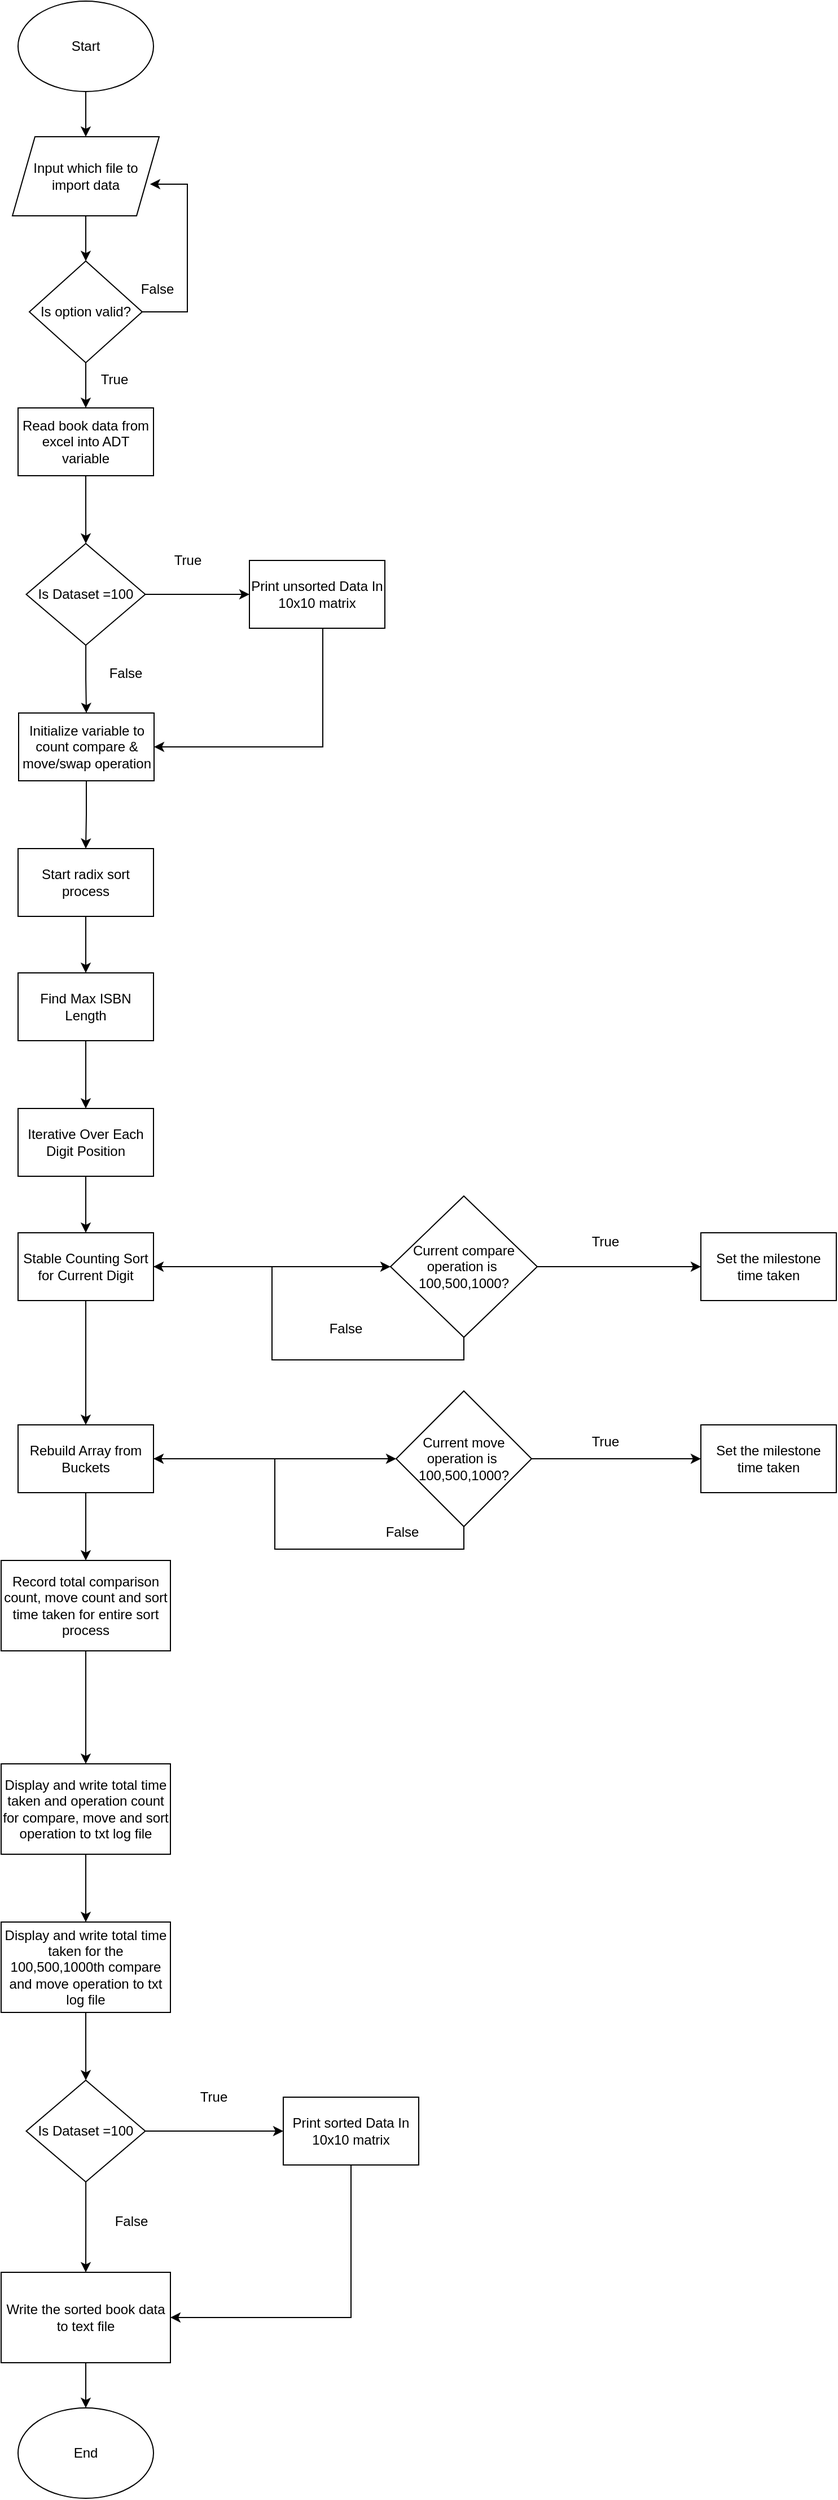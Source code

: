 <mxfile version="25.0.3">
  <diagram name="Page-1" id="iyEF6w-apEn2G2JaHF0v">
    <mxGraphModel dx="1861" dy="534" grid="1" gridSize="10" guides="1" tooltips="1" connect="1" arrows="1" fold="1" page="1" pageScale="1" pageWidth="827" pageHeight="1169" math="0" shadow="0">
      <root>
        <mxCell id="0" />
        <mxCell id="1" parent="0" />
        <mxCell id="oiVrRURtHwTcUtBkJ1Dq-1" value="" style="edgeStyle=orthogonalEdgeStyle;rounded=0;orthogonalLoop=1;jettySize=auto;html=1;" parent="1" source="oiVrRURtHwTcUtBkJ1Dq-2" target="oiVrRURtHwTcUtBkJ1Dq-4" edge="1">
          <mxGeometry relative="1" as="geometry" />
        </mxCell>
        <mxCell id="oiVrRURtHwTcUtBkJ1Dq-2" value="Start" style="ellipse;whiteSpace=wrap;html=1;" parent="1" vertex="1">
          <mxGeometry x="-785" y="460" width="120" height="80" as="geometry" />
        </mxCell>
        <mxCell id="oiVrRURtHwTcUtBkJ1Dq-3" value="" style="edgeStyle=orthogonalEdgeStyle;rounded=0;orthogonalLoop=1;jettySize=auto;html=1;" parent="1" source="oiVrRURtHwTcUtBkJ1Dq-4" target="oiVrRURtHwTcUtBkJ1Dq-6" edge="1">
          <mxGeometry relative="1" as="geometry" />
        </mxCell>
        <mxCell id="oiVrRURtHwTcUtBkJ1Dq-4" value="Input which file to import data" style="shape=parallelogram;perimeter=parallelogramPerimeter;whiteSpace=wrap;html=1;fixedSize=1;" parent="1" vertex="1">
          <mxGeometry x="-790" y="580" width="130" height="70" as="geometry" />
        </mxCell>
        <mxCell id="oiVrRURtHwTcUtBkJ1Dq-5" value="" style="edgeStyle=orthogonalEdgeStyle;rounded=0;orthogonalLoop=1;jettySize=auto;html=1;" parent="1" source="oiVrRURtHwTcUtBkJ1Dq-6" target="oiVrRURtHwTcUtBkJ1Dq-9" edge="1">
          <mxGeometry relative="1" as="geometry" />
        </mxCell>
        <mxCell id="oiVrRURtHwTcUtBkJ1Dq-6" value="Is option valid?" style="rhombus;whiteSpace=wrap;html=1;" parent="1" vertex="1">
          <mxGeometry x="-775" y="690" width="100" height="90" as="geometry" />
        </mxCell>
        <mxCell id="oiVrRURtHwTcUtBkJ1Dq-7" value="" style="endArrow=classic;html=1;rounded=0;exitX=1;exitY=0.5;exitDx=0;exitDy=0;entryX=0.938;entryY=0.6;entryDx=0;entryDy=0;entryPerimeter=0;edgeStyle=orthogonalEdgeStyle;" parent="1" source="oiVrRURtHwTcUtBkJ1Dq-6" target="oiVrRURtHwTcUtBkJ1Dq-4" edge="1">
          <mxGeometry width="50" height="50" relative="1" as="geometry">
            <mxPoint x="-455" y="840" as="sourcePoint" />
            <mxPoint x="-405" y="790" as="targetPoint" />
            <Array as="points">
              <mxPoint x="-635" y="735" />
              <mxPoint x="-635" y="622" />
            </Array>
          </mxGeometry>
        </mxCell>
        <mxCell id="vKuo-pgiyefIPwn80iR7-19" value="" style="edgeStyle=orthogonalEdgeStyle;rounded=0;orthogonalLoop=1;jettySize=auto;html=1;" edge="1" parent="1" source="oiVrRURtHwTcUtBkJ1Dq-9" target="vKuo-pgiyefIPwn80iR7-17">
          <mxGeometry relative="1" as="geometry" />
        </mxCell>
        <mxCell id="oiVrRURtHwTcUtBkJ1Dq-9" value="Read book data from excel into ADT variable" style="rounded=0;whiteSpace=wrap;html=1;" parent="1" vertex="1">
          <mxGeometry x="-785" y="820" width="120" height="60" as="geometry" />
        </mxCell>
        <mxCell id="oiVrRURtHwTcUtBkJ1Dq-10" value="" style="edgeStyle=orthogonalEdgeStyle;rounded=0;orthogonalLoop=1;jettySize=auto;html=1;entryX=0.5;entryY=0;entryDx=0;entryDy=0;" parent="1" source="oiVrRURtHwTcUtBkJ1Dq-11" target="oiVrRURtHwTcUtBkJ1Dq-16" edge="1">
          <mxGeometry relative="1" as="geometry">
            <mxPoint x="-725" y="1270" as="targetPoint" />
          </mxGeometry>
        </mxCell>
        <mxCell id="oiVrRURtHwTcUtBkJ1Dq-11" value="Initialize variable to count compare &amp;amp; move/swap operation" style="rounded=0;whiteSpace=wrap;html=1;" parent="1" vertex="1">
          <mxGeometry x="-784.5" y="1090" width="120" height="60" as="geometry" />
        </mxCell>
        <mxCell id="oiVrRURtHwTcUtBkJ1Dq-15" value="" style="edgeStyle=orthogonalEdgeStyle;rounded=0;orthogonalLoop=1;jettySize=auto;html=1;" parent="1" source="oiVrRURtHwTcUtBkJ1Dq-16" target="oiVrRURtHwTcUtBkJ1Dq-18" edge="1">
          <mxGeometry relative="1" as="geometry" />
        </mxCell>
        <mxCell id="oiVrRURtHwTcUtBkJ1Dq-16" value="Start radix sort process" style="rounded=0;whiteSpace=wrap;html=1;" parent="1" vertex="1">
          <mxGeometry x="-785" y="1210" width="120" height="60" as="geometry" />
        </mxCell>
        <mxCell id="oiVrRURtHwTcUtBkJ1Dq-17" value="" style="edgeStyle=orthogonalEdgeStyle;rounded=0;orthogonalLoop=1;jettySize=auto;html=1;" parent="1" source="oiVrRURtHwTcUtBkJ1Dq-18" target="oiVrRURtHwTcUtBkJ1Dq-20" edge="1">
          <mxGeometry relative="1" as="geometry" />
        </mxCell>
        <mxCell id="oiVrRURtHwTcUtBkJ1Dq-18" value="Find Max ISBN Length" style="rounded=0;whiteSpace=wrap;html=1;" parent="1" vertex="1">
          <mxGeometry x="-785" y="1320" width="120" height="60" as="geometry" />
        </mxCell>
        <mxCell id="oiVrRURtHwTcUtBkJ1Dq-19" value="" style="edgeStyle=orthogonalEdgeStyle;rounded=0;orthogonalLoop=1;jettySize=auto;html=1;" parent="1" source="oiVrRURtHwTcUtBkJ1Dq-20" target="oiVrRURtHwTcUtBkJ1Dq-22" edge="1">
          <mxGeometry relative="1" as="geometry" />
        </mxCell>
        <mxCell id="oiVrRURtHwTcUtBkJ1Dq-20" value="Iterative Over Each Digit Position" style="rounded=0;whiteSpace=wrap;html=1;" parent="1" vertex="1">
          <mxGeometry x="-785" y="1440" width="120" height="60" as="geometry" />
        </mxCell>
        <mxCell id="oiVrRURtHwTcUtBkJ1Dq-21" value="" style="edgeStyle=orthogonalEdgeStyle;rounded=0;orthogonalLoop=1;jettySize=auto;html=1;exitX=0.5;exitY=1;exitDx=0;exitDy=0;" parent="1" source="oiVrRURtHwTcUtBkJ1Dq-22" target="oiVrRURtHwTcUtBkJ1Dq-24" edge="1">
          <mxGeometry relative="1" as="geometry">
            <mxPoint x="-725" y="1670" as="sourcePoint" />
          </mxGeometry>
        </mxCell>
        <mxCell id="vKuo-pgiyefIPwn80iR7-34" value="" style="edgeStyle=orthogonalEdgeStyle;rounded=0;orthogonalLoop=1;jettySize=auto;html=1;" edge="1" parent="1" source="oiVrRURtHwTcUtBkJ1Dq-22" target="oiVrRURtHwTcUtBkJ1Dq-27">
          <mxGeometry relative="1" as="geometry" />
        </mxCell>
        <mxCell id="oiVrRURtHwTcUtBkJ1Dq-22" value="Stable Counting Sort for Current Digit" style="rounded=0;whiteSpace=wrap;html=1;" parent="1" vertex="1">
          <mxGeometry x="-785" y="1550" width="120" height="60" as="geometry" />
        </mxCell>
        <mxCell id="vKuo-pgiyefIPwn80iR7-46" value="" style="edgeStyle=orthogonalEdgeStyle;rounded=0;orthogonalLoop=1;jettySize=auto;html=1;entryX=0;entryY=0.5;entryDx=0;entryDy=0;" edge="1" parent="1" source="oiVrRURtHwTcUtBkJ1Dq-24" target="vKuo-pgiyefIPwn80iR7-6">
          <mxGeometry relative="1" as="geometry" />
        </mxCell>
        <mxCell id="vKuo-pgiyefIPwn80iR7-47" value="" style="edgeStyle=orthogonalEdgeStyle;rounded=0;orthogonalLoop=1;jettySize=auto;html=1;" edge="1" parent="1" source="oiVrRURtHwTcUtBkJ1Dq-24" target="oiVrRURtHwTcUtBkJ1Dq-33">
          <mxGeometry relative="1" as="geometry" />
        </mxCell>
        <mxCell id="oiVrRURtHwTcUtBkJ1Dq-24" value="Rebuild Array from Buckets" style="rounded=0;whiteSpace=wrap;html=1;" parent="1" vertex="1">
          <mxGeometry x="-785" y="1720" width="120" height="60" as="geometry" />
        </mxCell>
        <mxCell id="vKuo-pgiyefIPwn80iR7-33" value="" style="edgeStyle=orthogonalEdgeStyle;rounded=0;orthogonalLoop=1;jettySize=auto;html=1;" edge="1" parent="1" source="oiVrRURtHwTcUtBkJ1Dq-27" target="vKuo-pgiyefIPwn80iR7-13">
          <mxGeometry relative="1" as="geometry" />
        </mxCell>
        <mxCell id="vKuo-pgiyefIPwn80iR7-39" value="" style="edgeStyle=orthogonalEdgeStyle;rounded=0;orthogonalLoop=1;jettySize=auto;html=1;entryX=1;entryY=0.5;entryDx=0;entryDy=0;exitX=0.5;exitY=1;exitDx=0;exitDy=0;" edge="1" parent="1" source="oiVrRURtHwTcUtBkJ1Dq-27" target="oiVrRURtHwTcUtBkJ1Dq-22">
          <mxGeometry relative="1" as="geometry" />
        </mxCell>
        <mxCell id="oiVrRURtHwTcUtBkJ1Dq-27" value="Current compare operation is&amp;nbsp;&lt;div&gt;100,500,1000?&lt;/div&gt;" style="rhombus;whiteSpace=wrap;html=1;" parent="1" vertex="1">
          <mxGeometry x="-455" y="1517.5" width="130" height="125" as="geometry" />
        </mxCell>
        <mxCell id="oiVrRURtHwTcUtBkJ1Dq-32" value="" style="edgeStyle=orthogonalEdgeStyle;rounded=0;orthogonalLoop=1;jettySize=auto;html=1;" parent="1" source="oiVrRURtHwTcUtBkJ1Dq-33" target="oiVrRURtHwTcUtBkJ1Dq-35" edge="1">
          <mxGeometry relative="1" as="geometry" />
        </mxCell>
        <mxCell id="oiVrRURtHwTcUtBkJ1Dq-33" value="Record total comparison count, move count and sort time taken for entire sort process" style="rounded=0;whiteSpace=wrap;html=1;" parent="1" vertex="1">
          <mxGeometry x="-800" y="1840" width="150" height="80" as="geometry" />
        </mxCell>
        <mxCell id="oiVrRURtHwTcUtBkJ1Dq-34" value="" style="edgeStyle=orthogonalEdgeStyle;rounded=0;orthogonalLoop=1;jettySize=auto;html=1;" parent="1" source="oiVrRURtHwTcUtBkJ1Dq-35" target="oiVrRURtHwTcUtBkJ1Dq-37" edge="1">
          <mxGeometry relative="1" as="geometry" />
        </mxCell>
        <mxCell id="oiVrRURtHwTcUtBkJ1Dq-35" value="Display and write total time taken and operation count for compare, move and sort operation to txt log file" style="rounded=0;whiteSpace=wrap;html=1;" parent="1" vertex="1">
          <mxGeometry x="-800" y="2020" width="150" height="80" as="geometry" />
        </mxCell>
        <mxCell id="vKuo-pgiyefIPwn80iR7-28" value="" style="edgeStyle=orthogonalEdgeStyle;rounded=0;orthogonalLoop=1;jettySize=auto;html=1;" edge="1" parent="1" source="oiVrRURtHwTcUtBkJ1Dq-37" target="vKuo-pgiyefIPwn80iR7-25">
          <mxGeometry relative="1" as="geometry" />
        </mxCell>
        <mxCell id="oiVrRURtHwTcUtBkJ1Dq-37" value="Display and write total time taken for the 100,500,1000th compare and move operation to txt log file" style="rounded=0;whiteSpace=wrap;html=1;" parent="1" vertex="1">
          <mxGeometry x="-800" y="2160" width="150" height="80" as="geometry" />
        </mxCell>
        <mxCell id="oiVrRURtHwTcUtBkJ1Dq-38" value="" style="edgeStyle=orthogonalEdgeStyle;rounded=0;orthogonalLoop=1;jettySize=auto;html=1;" parent="1" source="oiVrRURtHwTcUtBkJ1Dq-39" target="oiVrRURtHwTcUtBkJ1Dq-40" edge="1">
          <mxGeometry relative="1" as="geometry" />
        </mxCell>
        <mxCell id="oiVrRURtHwTcUtBkJ1Dq-39" value="Write the sorted book data to text file" style="rounded=0;whiteSpace=wrap;html=1;" parent="1" vertex="1">
          <mxGeometry x="-800" y="2470" width="150" height="80" as="geometry" />
        </mxCell>
        <mxCell id="oiVrRURtHwTcUtBkJ1Dq-40" value="End" style="ellipse;whiteSpace=wrap;html=1;" parent="1" vertex="1">
          <mxGeometry x="-785" y="2590" width="120" height="80" as="geometry" />
        </mxCell>
        <mxCell id="oiVrRURtHwTcUtBkJ1Dq-43" value="True" style="text;html=1;align=center;verticalAlign=middle;resizable=0;points=[];autosize=1;strokeColor=none;fillColor=none;" parent="1" vertex="1">
          <mxGeometry x="-290" y="1720" width="50" height="30" as="geometry" />
        </mxCell>
        <mxCell id="oiVrRURtHwTcUtBkJ1Dq-44" value="False" style="text;html=1;align=center;verticalAlign=middle;resizable=0;points=[];autosize=1;strokeColor=none;fillColor=none;" parent="1" vertex="1">
          <mxGeometry x="-470" y="1800" width="50" height="30" as="geometry" />
        </mxCell>
        <mxCell id="oiVrRURtHwTcUtBkJ1Dq-45" value="False" style="text;html=1;align=center;verticalAlign=middle;resizable=0;points=[];autosize=1;strokeColor=none;fillColor=none;" parent="1" vertex="1">
          <mxGeometry x="-687" y="700" width="50" height="30" as="geometry" />
        </mxCell>
        <mxCell id="oiVrRURtHwTcUtBkJ1Dq-46" value="True" style="text;html=1;align=center;verticalAlign=middle;resizable=0;points=[];autosize=1;strokeColor=none;fillColor=none;" parent="1" vertex="1">
          <mxGeometry x="-725" y="780" width="50" height="30" as="geometry" />
        </mxCell>
        <mxCell id="vKuo-pgiyefIPwn80iR7-4" value="" style="edgeStyle=orthogonalEdgeStyle;rounded=0;orthogonalLoop=1;jettySize=auto;html=1;entryX=1;entryY=0.5;entryDx=0;entryDy=0;" edge="1" parent="1" source="vKuo-pgiyefIPwn80iR7-1" target="oiVrRURtHwTcUtBkJ1Dq-11">
          <mxGeometry relative="1" as="geometry">
            <mxPoint x="-435" y="1000" as="targetPoint" />
            <Array as="points">
              <mxPoint x="-515" y="1120" />
            </Array>
          </mxGeometry>
        </mxCell>
        <mxCell id="vKuo-pgiyefIPwn80iR7-1" value="Print unsorted Data In 10x10 matrix" style="rounded=0;whiteSpace=wrap;html=1;" vertex="1" parent="1">
          <mxGeometry x="-580" y="955" width="120" height="60" as="geometry" />
        </mxCell>
        <mxCell id="vKuo-pgiyefIPwn80iR7-10" value="" style="edgeStyle=orthogonalEdgeStyle;rounded=0;orthogonalLoop=1;jettySize=auto;html=1;" edge="1" parent="1" source="vKuo-pgiyefIPwn80iR7-6" target="vKuo-pgiyefIPwn80iR7-9">
          <mxGeometry relative="1" as="geometry" />
        </mxCell>
        <mxCell id="vKuo-pgiyefIPwn80iR7-45" value="" style="edgeStyle=orthogonalEdgeStyle;rounded=0;orthogonalLoop=1;jettySize=auto;html=1;entryX=1;entryY=0.5;entryDx=0;entryDy=0;exitX=0.5;exitY=1;exitDx=0;exitDy=0;" edge="1" parent="1" source="vKuo-pgiyefIPwn80iR7-6" target="oiVrRURtHwTcUtBkJ1Dq-24">
          <mxGeometry relative="1" as="geometry" />
        </mxCell>
        <mxCell id="vKuo-pgiyefIPwn80iR7-6" value="Current move operation is&amp;nbsp;&lt;div&gt;100,500,1000?&lt;/div&gt;" style="rhombus;whiteSpace=wrap;html=1;" vertex="1" parent="1">
          <mxGeometry x="-450" y="1690" width="120" height="120" as="geometry" />
        </mxCell>
        <mxCell id="vKuo-pgiyefIPwn80iR7-9" value="Set the milestone time taken" style="whiteSpace=wrap;html=1;" vertex="1" parent="1">
          <mxGeometry x="-180" y="1720" width="120" height="60" as="geometry" />
        </mxCell>
        <mxCell id="vKuo-pgiyefIPwn80iR7-11" value="True" style="text;html=1;align=center;verticalAlign=middle;resizable=0;points=[];autosize=1;strokeColor=none;fillColor=none;" vertex="1" parent="1">
          <mxGeometry x="-290" y="1542.5" width="50" height="30" as="geometry" />
        </mxCell>
        <mxCell id="vKuo-pgiyefIPwn80iR7-13" value="Set the milestone time taken" style="whiteSpace=wrap;html=1;" vertex="1" parent="1">
          <mxGeometry x="-180" y="1550" width="120" height="60" as="geometry" />
        </mxCell>
        <mxCell id="vKuo-pgiyefIPwn80iR7-18" value="" style="edgeStyle=orthogonalEdgeStyle;rounded=0;orthogonalLoop=1;jettySize=auto;html=1;" edge="1" parent="1" source="vKuo-pgiyefIPwn80iR7-17" target="oiVrRURtHwTcUtBkJ1Dq-11">
          <mxGeometry relative="1" as="geometry" />
        </mxCell>
        <mxCell id="vKuo-pgiyefIPwn80iR7-20" value="" style="edgeStyle=orthogonalEdgeStyle;rounded=0;orthogonalLoop=1;jettySize=auto;html=1;" edge="1" parent="1" source="vKuo-pgiyefIPwn80iR7-17" target="vKuo-pgiyefIPwn80iR7-1">
          <mxGeometry relative="1" as="geometry" />
        </mxCell>
        <mxCell id="vKuo-pgiyefIPwn80iR7-17" value="Is Dataset =100" style="rhombus;whiteSpace=wrap;html=1;" vertex="1" parent="1">
          <mxGeometry x="-777.75" y="940" width="105.5" height="90" as="geometry" />
        </mxCell>
        <mxCell id="vKuo-pgiyefIPwn80iR7-21" value="True" style="text;html=1;align=center;verticalAlign=middle;resizable=0;points=[];autosize=1;strokeColor=none;fillColor=none;" vertex="1" parent="1">
          <mxGeometry x="-660" y="940" width="50" height="30" as="geometry" />
        </mxCell>
        <mxCell id="vKuo-pgiyefIPwn80iR7-22" value="False" style="text;html=1;align=center;verticalAlign=middle;resizable=0;points=[];autosize=1;strokeColor=none;fillColor=none;" vertex="1" parent="1">
          <mxGeometry x="-715" y="1040" width="50" height="30" as="geometry" />
        </mxCell>
        <mxCell id="vKuo-pgiyefIPwn80iR7-32" value="" style="edgeStyle=orthogonalEdgeStyle;rounded=0;orthogonalLoop=1;jettySize=auto;html=1;entryX=1;entryY=0.5;entryDx=0;entryDy=0;exitX=0.5;exitY=1;exitDx=0;exitDy=0;" edge="1" parent="1" source="vKuo-pgiyefIPwn80iR7-23" target="oiVrRURtHwTcUtBkJ1Dq-39">
          <mxGeometry relative="1" as="geometry">
            <mxPoint x="-490" y="2455" as="targetPoint" />
          </mxGeometry>
        </mxCell>
        <mxCell id="vKuo-pgiyefIPwn80iR7-23" value="Print sorted Data In 10x10 matrix" style="rounded=0;whiteSpace=wrap;html=1;" vertex="1" parent="1">
          <mxGeometry x="-550" y="2315" width="120" height="60" as="geometry" />
        </mxCell>
        <mxCell id="vKuo-pgiyefIPwn80iR7-24" value="" style="edgeStyle=orthogonalEdgeStyle;rounded=0;orthogonalLoop=1;jettySize=auto;html=1;" edge="1" parent="1" source="vKuo-pgiyefIPwn80iR7-25" target="vKuo-pgiyefIPwn80iR7-23">
          <mxGeometry relative="1" as="geometry" />
        </mxCell>
        <mxCell id="vKuo-pgiyefIPwn80iR7-29" value="" style="edgeStyle=orthogonalEdgeStyle;rounded=0;orthogonalLoop=1;jettySize=auto;html=1;entryX=0.5;entryY=0;entryDx=0;entryDy=0;" edge="1" parent="1" source="vKuo-pgiyefIPwn80iR7-25" target="oiVrRURtHwTcUtBkJ1Dq-39">
          <mxGeometry relative="1" as="geometry" />
        </mxCell>
        <mxCell id="vKuo-pgiyefIPwn80iR7-25" value="Is Dataset =100" style="rhombus;whiteSpace=wrap;html=1;" vertex="1" parent="1">
          <mxGeometry x="-777.75" y="2300" width="105.5" height="90" as="geometry" />
        </mxCell>
        <mxCell id="vKuo-pgiyefIPwn80iR7-26" value="True" style="text;html=1;align=center;verticalAlign=middle;resizable=0;points=[];autosize=1;strokeColor=none;fillColor=none;" vertex="1" parent="1">
          <mxGeometry x="-637" y="2300" width="50" height="30" as="geometry" />
        </mxCell>
        <mxCell id="vKuo-pgiyefIPwn80iR7-27" value="False" style="text;html=1;align=center;verticalAlign=middle;resizable=0;points=[];autosize=1;strokeColor=none;fillColor=none;" vertex="1" parent="1">
          <mxGeometry x="-710" y="2410" width="50" height="30" as="geometry" />
        </mxCell>
        <mxCell id="vKuo-pgiyefIPwn80iR7-40" value="False" style="text;html=1;align=center;verticalAlign=middle;resizable=0;points=[];autosize=1;strokeColor=none;fillColor=none;" vertex="1" parent="1">
          <mxGeometry x="-520" y="1620" width="50" height="30" as="geometry" />
        </mxCell>
      </root>
    </mxGraphModel>
  </diagram>
</mxfile>
